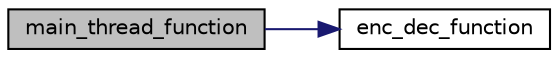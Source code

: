 digraph "main_thread_function"
{
 // INTERACTIVE_SVG=YES
 // LATEX_PDF_SIZE
  edge [fontname="Helvetica",fontsize="10",labelfontname="Helvetica",labelfontsize="10"];
  node [fontname="Helvetica",fontsize="10",shape=record];
  rankdir="LR";
  Node1 [label="main_thread_function",height=0.2,width=0.4,color="black", fillcolor="grey75", style="filled", fontcolor="black",tooltip="TODO: Vladimir - Fill detailed description of the function. This info should include both calling ins..."];
  Node1 -> Node2 [color="midnightblue",fontsize="10",style="solid",fontname="Helvetica"];
  Node2 [label="enc_dec_function",height=0.2,width=0.4,color="black", fillcolor="white", style="filled",URL="$enc__dec__function_8c.html#a413faf403e96504269bd8ed0336ae927",tooltip="TODO: Vladimir."];
}
